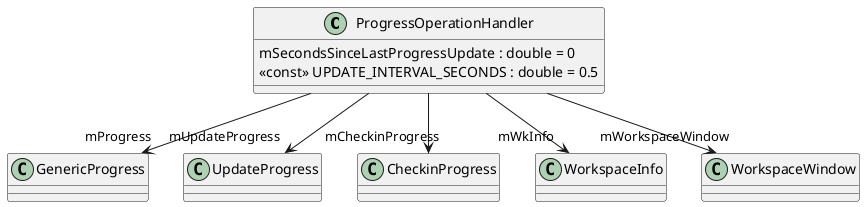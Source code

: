 @startuml
class ProgressOperationHandler {
    mSecondsSinceLastProgressUpdate : double = 0
    <<const>> UPDATE_INTERVAL_SECONDS : double = 0.5
}
ProgressOperationHandler --> "mProgress" GenericProgress
ProgressOperationHandler --> "mUpdateProgress" UpdateProgress
ProgressOperationHandler --> "mCheckinProgress" CheckinProgress
ProgressOperationHandler --> "mWkInfo" WorkspaceInfo
ProgressOperationHandler --> "mWorkspaceWindow" WorkspaceWindow
@enduml
